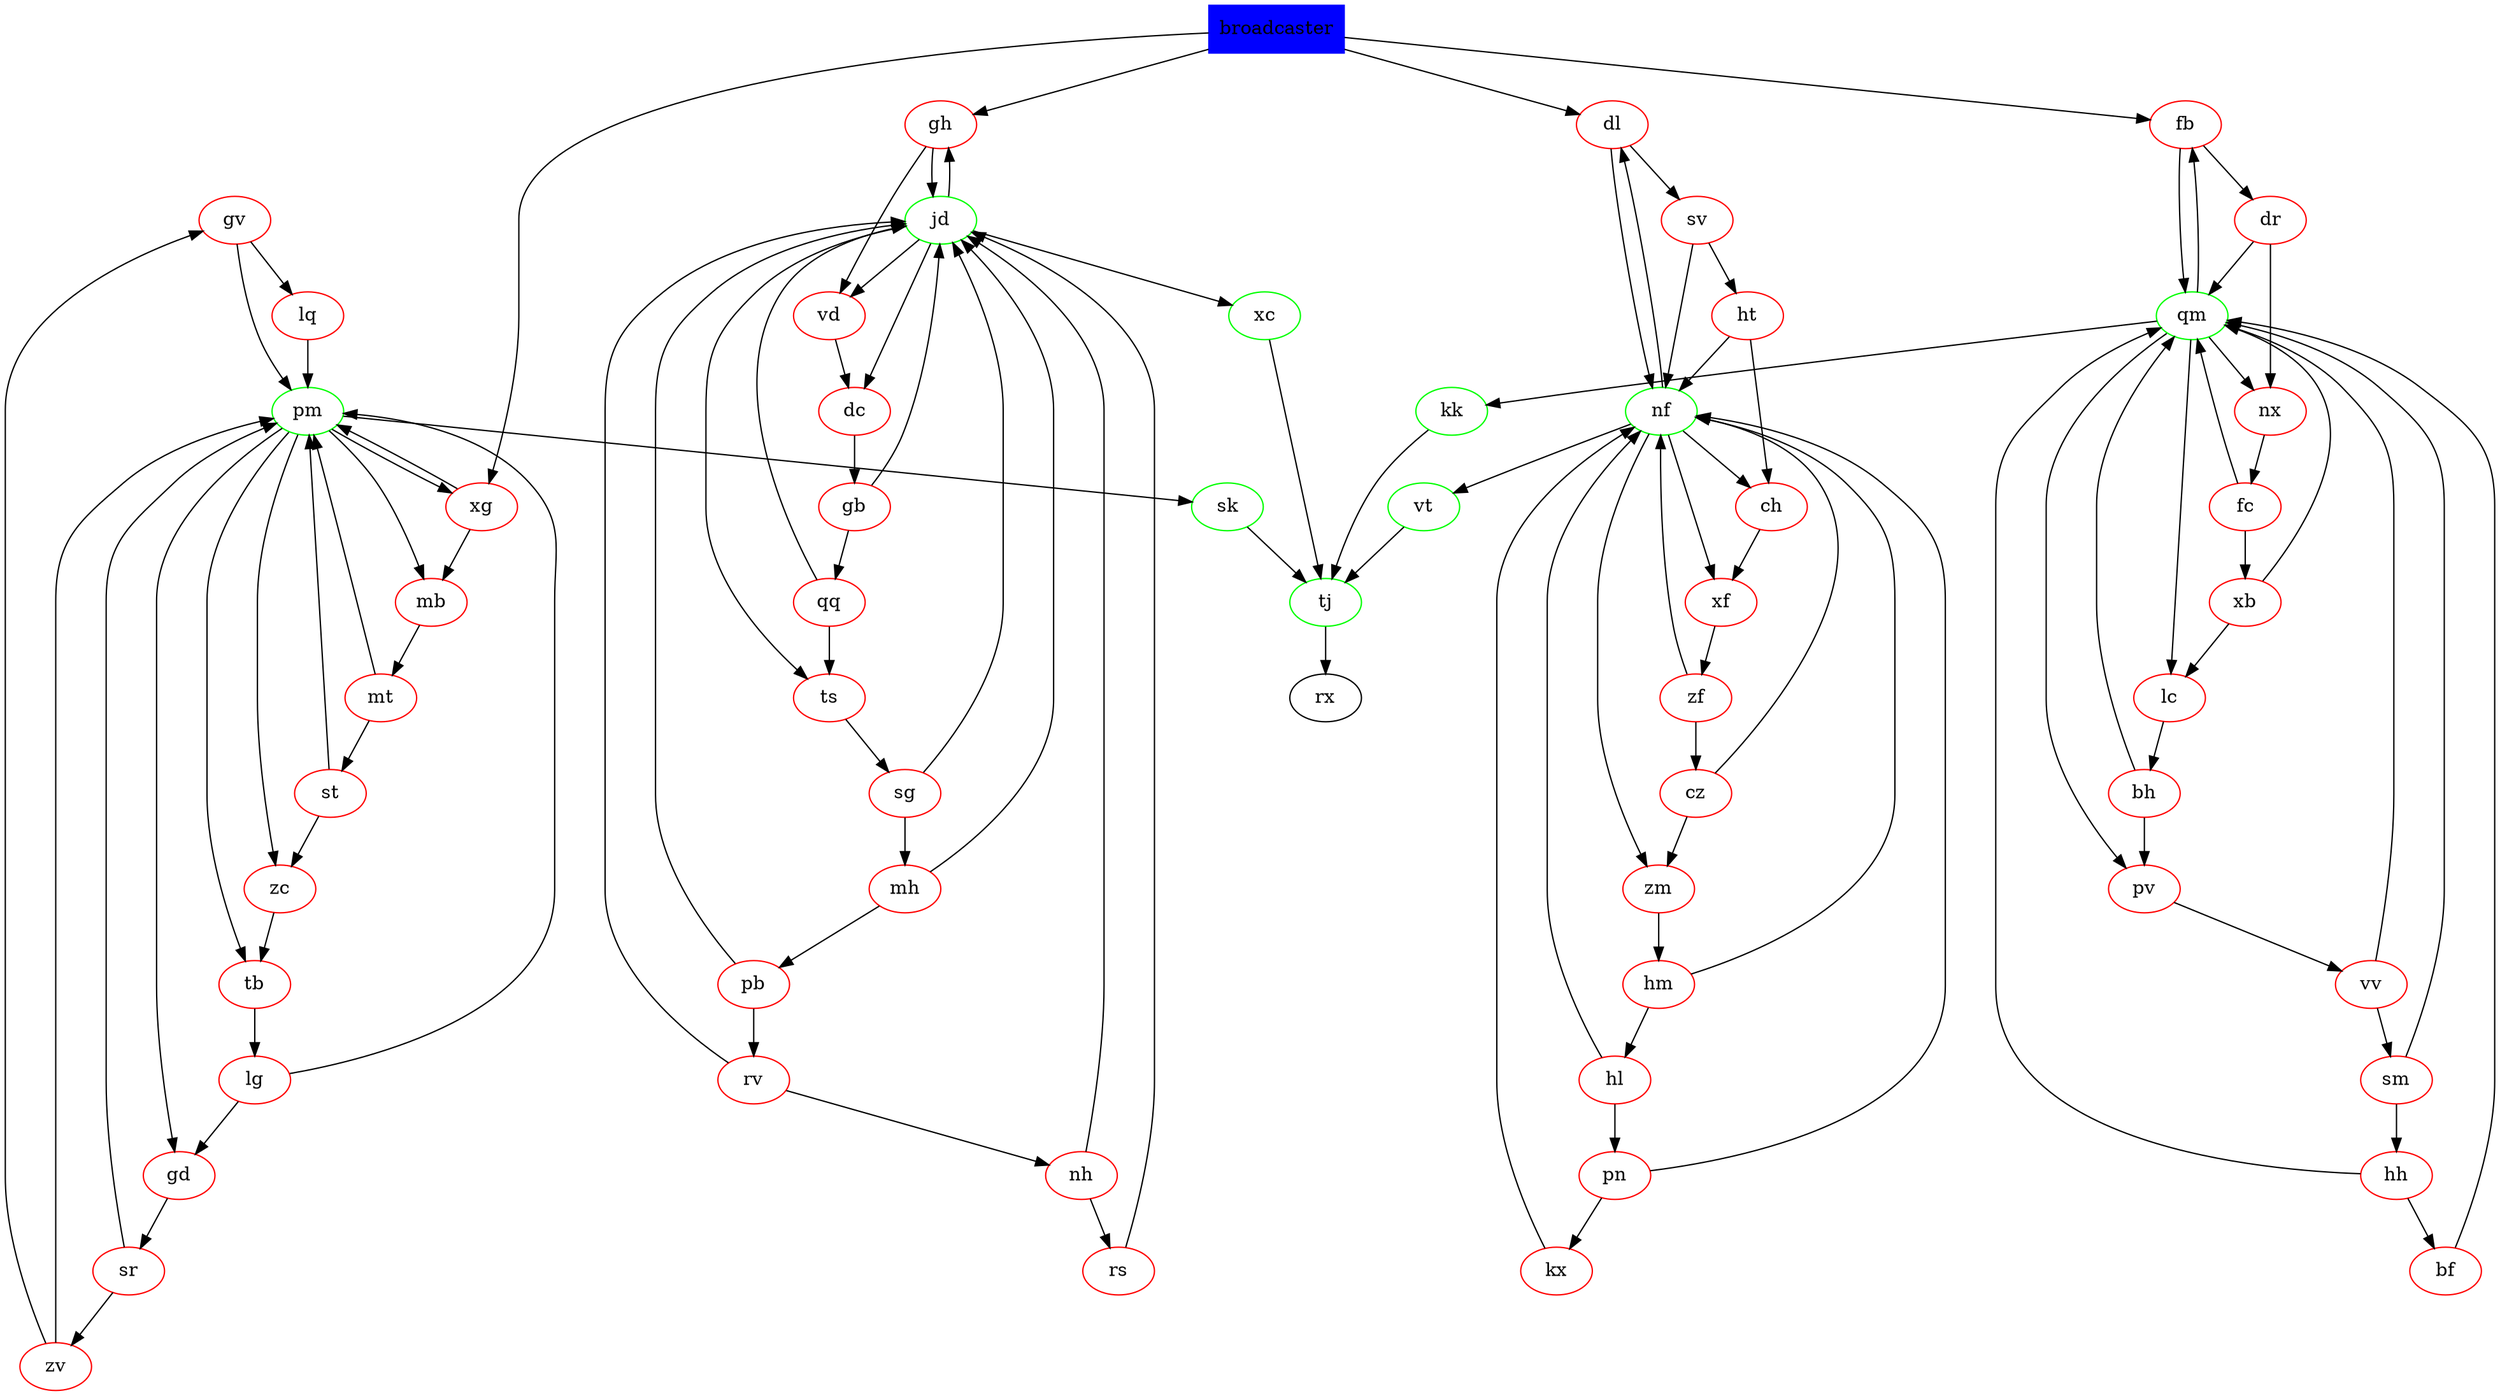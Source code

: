 digraph {
	gv -> lq, pm;
	rv -> jd, nh;
	nh -> rs, jd;
	vt -> tj;
	zv -> pm, gv;
	gh -> jd, vd;
	hh -> bf, qm;
	kx -> nf;
	st -> pm, zc;
	bh -> qm, pv;
	sk -> tj;
	hl -> nf, pn;
	mt -> st, pm;
	jd -> ts, gh, vd, dc, xc;
	zm -> hm;
	pv -> vv;
	zf -> nf, cz;
	xc -> tj;
	bf -> qm;
	ts -> sg;
	ht -> ch, nf;
	pb -> rv, jd;
	nx -> fc;
	mb -> mt;
	mh -> jd, pb;
	lc -> bh;
	xg -> mb, pm;
	vd -> dc;
	broadcaster -> gh, dl, xg, fb;
	sg -> mh, jd;
	qq -> ts, jd;
	dl -> nf, sv;
	vv -> sm, qm;
	zc -> tb;
	sr -> zv, pm;
	dc -> gb;
	cz -> nf, zm;
	rs -> jd;
	hm -> nf, hl;
	gd -> sr;
	qm -> lc, pv, nx, fb, kk;
	tj -> rx;
	gb -> qq, jd;
	xf -> zf;
	tb -> lg;
	sm -> qm, hh;
	fb -> dr, qm;
	lq -> pm;
	nf -> zm, dl, ch, xf, vt;
	pm -> sk, zc, tb, gd, mb, xg;
	pn -> nf, kx;
	fc -> xb, qm;
	ch -> xf;
	kk -> tj;
	lg -> pm, gd;
	sv -> nf, ht;
	xb -> qm, lc;
	dr -> nx, qm;
	broadcaster [shape=box,style=filled, color=blue];
	gv  [color=red];
	rv  [color=red];
	nh [color=red]; 
	vt [color=green]; 
	zv [color=red];
	gh [color=red]; 
	hh [color=red]; 
	kx [color=red]; 
	st [color=red]; 
	bh [color=red]; 
	sk [color=green]; 
	hl [color=red]; 
	mt [color=red]; 
	jd [color=green]; 
	zm [color=red]; 
	pv [color=red]; 
	zf [color=red]; 
	xc [color=green]; 
	bf [color=red]; 
	ts [color=red]; 
	ht [color=red]; 
	pb [color=red]; 
	nx [color=red]; 
	mb [color=red]; 
	mh [color=red]; 
	lc [color=red]; 
	xg [color=red]; 
	vd [color=red]; 
	sg [color=red]; 
	qq [color=red]; 
	dl [color=red]; 
	vv [color=red]; 
	zc [color=red]; 
	sr [color=red]; 
	dc [color=red]; 
	cz [color=red]; 
	rs [color=red]; 
	hm [color=red]; 
	gd [color=red]; 
	qm [color=green]; 
	tj [color=green]; 
	gb [color=red]; 
	xf [color=red]; 
	tb [color=red]; 
	sm [color=red]; 
	fb [color=red]; 
	lq [color=red]; 
	nf [color=green]; 
	pm [color=green]; 
	pn [color=red]; 
	fc [color=red]; 
	ch [color=red]; 
	kk [color=green]; 
	lg [color=red]; 
	sv [color=red]; 
	xb [color=red]; 
	dr [color=red]; 
}
